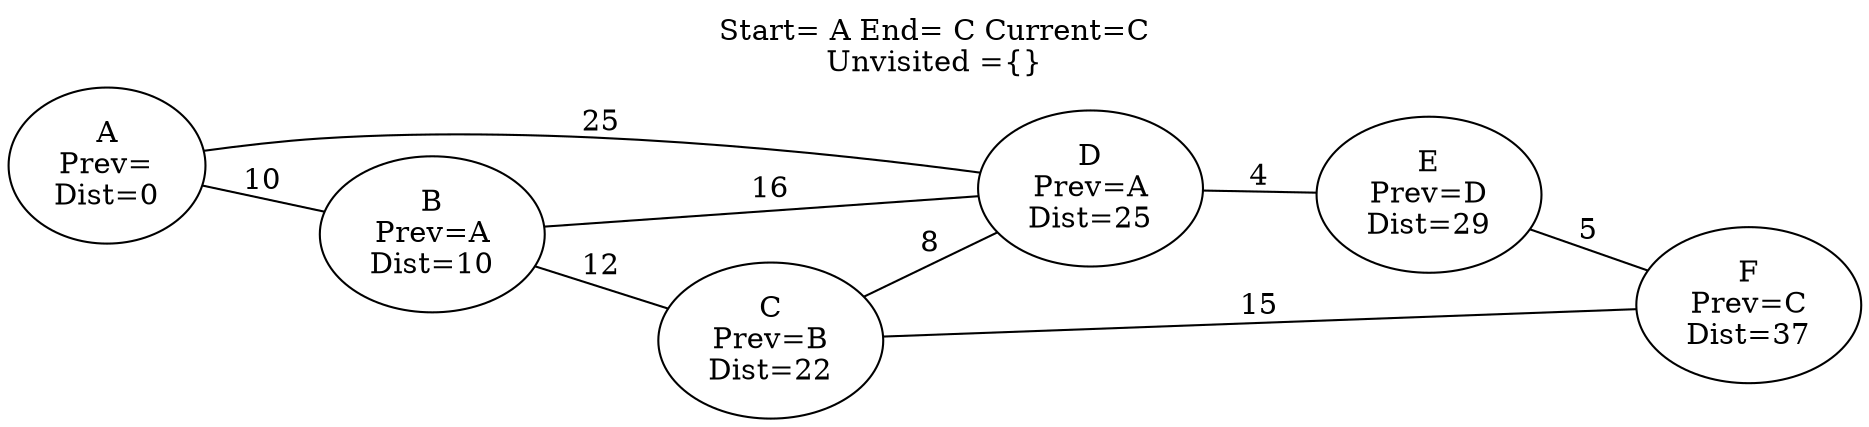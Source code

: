 graph {
    rankdir=LR;
labelloc=t
 a [label="A\nPrev=\nDist=0"];
 b [label="B\nPrev=A\nDist=10"];
 c [label="C\nPrev=B\nDist=22"];
 d [label="D\nPrev=A\nDist=25"];
 e [label="E\nPrev=D\nDist=29"];
 f [label="F\nPrev=C\nDist=37"];
 
    a -- b[weight=10,label="10"];
    b -- c[weight=10,label="12"];
    c -- d[weight=10,label="8"];
    d -- e[weight=10,label="4"];
    e -- f[weight=10,label="5"];
    a -- d[weight=10,label="25"];
    b -- d[weight=10,label="16"];
    c -- f[weight=10,label="15"];
label ="Start= A End= C Current=C
Unvisited ={}";

}
